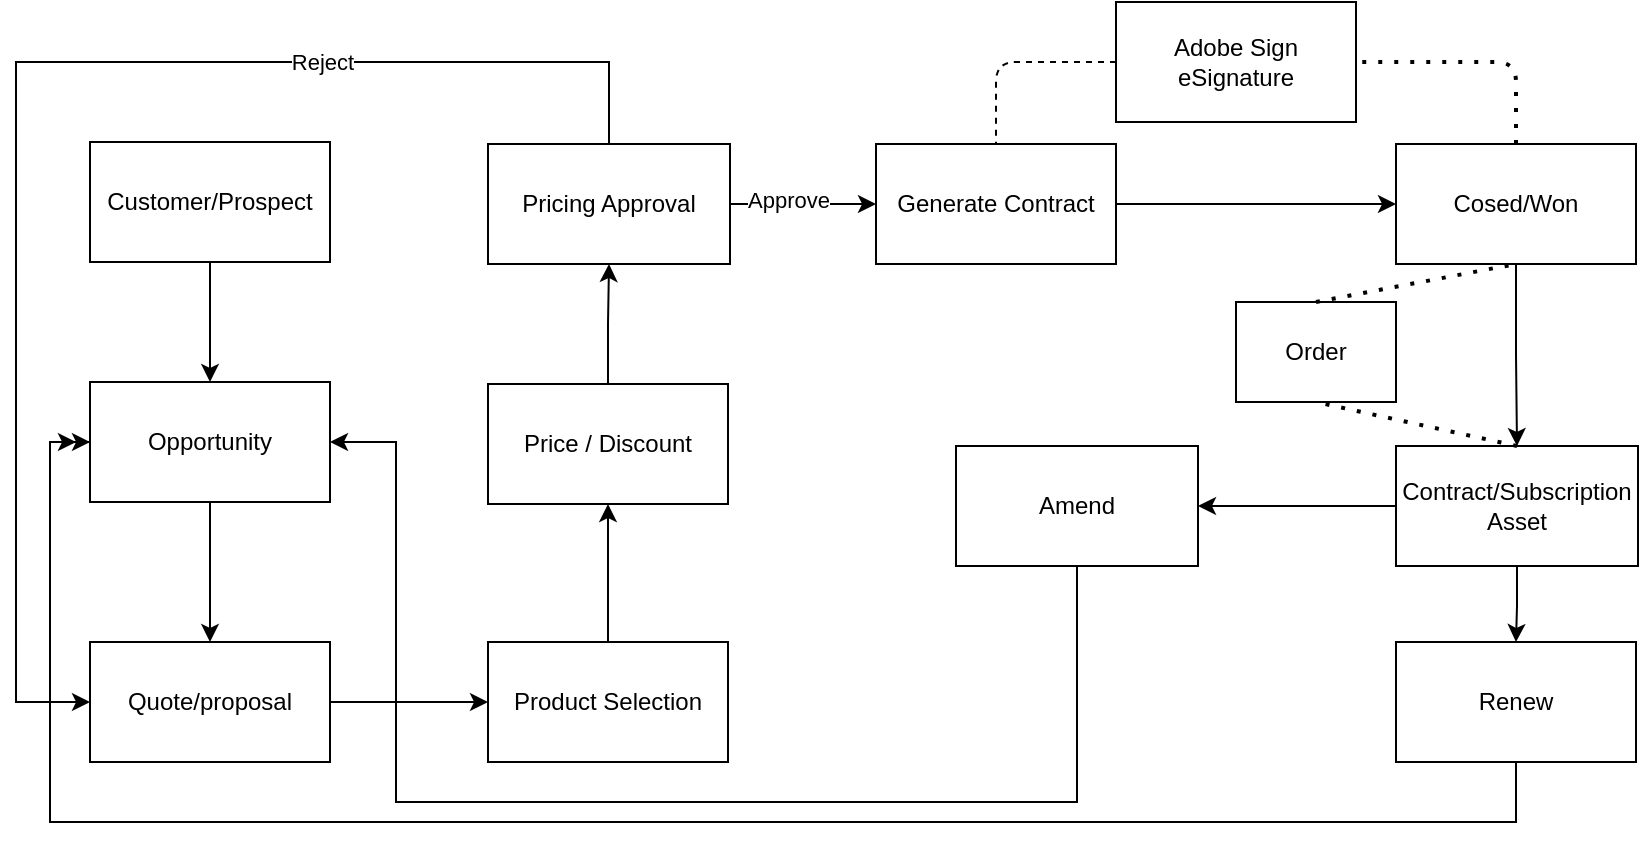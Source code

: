 <mxfile version="14.6.0" type="github">
  <diagram id="LYZMTI5ueJa55X82VWH2" name="Page-1">
    <mxGraphModel dx="1186" dy="796" grid="1" gridSize="10" guides="1" tooltips="1" connect="1" arrows="1" fold="1" page="1" pageScale="1" pageWidth="850" pageHeight="1100" math="0" shadow="0">
      <root>
        <mxCell id="0" />
        <mxCell id="1" parent="0" />
        <mxCell id="n9momN5kFkzfDqS1wyuu-22" style="edgeStyle=orthogonalEdgeStyle;rounded=0;orthogonalLoop=1;jettySize=auto;html=1;entryX=0.5;entryY=0;entryDx=0;entryDy=0;" edge="1" parent="1" source="n9momN5kFkzfDqS1wyuu-1" target="n9momN5kFkzfDqS1wyuu-2">
          <mxGeometry relative="1" as="geometry" />
        </mxCell>
        <mxCell id="n9momN5kFkzfDqS1wyuu-1" value="Customer/Prospect" style="rounded=0;whiteSpace=wrap;html=1;" vertex="1" parent="1">
          <mxGeometry x="57" y="120" width="120" height="60" as="geometry" />
        </mxCell>
        <mxCell id="n9momN5kFkzfDqS1wyuu-23" style="edgeStyle=orthogonalEdgeStyle;rounded=0;orthogonalLoop=1;jettySize=auto;html=1;entryX=0.5;entryY=0;entryDx=0;entryDy=0;" edge="1" parent="1" source="n9momN5kFkzfDqS1wyuu-2" target="n9momN5kFkzfDqS1wyuu-3">
          <mxGeometry relative="1" as="geometry" />
        </mxCell>
        <mxCell id="n9momN5kFkzfDqS1wyuu-49" style="edgeStyle=orthogonalEdgeStyle;rounded=0;orthogonalLoop=1;jettySize=auto;html=1;" edge="1" parent="1" source="n9momN5kFkzfDqS1wyuu-2">
          <mxGeometry relative="1" as="geometry">
            <mxPoint x="50" y="270" as="targetPoint" />
          </mxGeometry>
        </mxCell>
        <mxCell id="n9momN5kFkzfDqS1wyuu-2" value="Opportunity" style="rounded=0;whiteSpace=wrap;html=1;" vertex="1" parent="1">
          <mxGeometry x="57" y="240" width="120" height="60" as="geometry" />
        </mxCell>
        <mxCell id="n9momN5kFkzfDqS1wyuu-28" value="" style="edgeStyle=orthogonalEdgeStyle;rounded=0;orthogonalLoop=1;jettySize=auto;html=1;" edge="1" parent="1" source="n9momN5kFkzfDqS1wyuu-3" target="n9momN5kFkzfDqS1wyuu-4">
          <mxGeometry relative="1" as="geometry" />
        </mxCell>
        <mxCell id="n9momN5kFkzfDqS1wyuu-3" value="Quote/proposal" style="rounded=0;whiteSpace=wrap;html=1;" vertex="1" parent="1">
          <mxGeometry x="57" y="370" width="120" height="60" as="geometry" />
        </mxCell>
        <mxCell id="n9momN5kFkzfDqS1wyuu-15" style="edgeStyle=orthogonalEdgeStyle;rounded=0;orthogonalLoop=1;jettySize=auto;html=1;entryX=0.5;entryY=1;entryDx=0;entryDy=0;" edge="1" parent="1" source="n9momN5kFkzfDqS1wyuu-4" target="n9momN5kFkzfDqS1wyuu-5">
          <mxGeometry relative="1" as="geometry" />
        </mxCell>
        <mxCell id="n9momN5kFkzfDqS1wyuu-4" value="Product Selection" style="rounded=0;whiteSpace=wrap;html=1;" vertex="1" parent="1">
          <mxGeometry x="256" y="370" width="120" height="60" as="geometry" />
        </mxCell>
        <mxCell id="n9momN5kFkzfDqS1wyuu-25" style="edgeStyle=orthogonalEdgeStyle;rounded=0;orthogonalLoop=1;jettySize=auto;html=1;entryX=0.5;entryY=1;entryDx=0;entryDy=0;" edge="1" parent="1" source="n9momN5kFkzfDqS1wyuu-5" target="n9momN5kFkzfDqS1wyuu-6">
          <mxGeometry relative="1" as="geometry" />
        </mxCell>
        <mxCell id="n9momN5kFkzfDqS1wyuu-5" value="Price / Discount" style="rounded=0;whiteSpace=wrap;html=1;" vertex="1" parent="1">
          <mxGeometry x="256" y="241" width="120" height="60" as="geometry" />
        </mxCell>
        <mxCell id="n9momN5kFkzfDqS1wyuu-17" style="edgeStyle=orthogonalEdgeStyle;rounded=0;orthogonalLoop=1;jettySize=auto;html=1;entryX=0;entryY=0.5;entryDx=0;entryDy=0;" edge="1" parent="1" source="n9momN5kFkzfDqS1wyuu-6" target="n9momN5kFkzfDqS1wyuu-11">
          <mxGeometry relative="1" as="geometry" />
        </mxCell>
        <mxCell id="n9momN5kFkzfDqS1wyuu-55" value="Approve" style="edgeLabel;html=1;align=center;verticalAlign=middle;resizable=0;points=[];" vertex="1" connectable="0" parent="n9momN5kFkzfDqS1wyuu-17">
          <mxGeometry x="-0.2" y="2" relative="1" as="geometry">
            <mxPoint as="offset" />
          </mxGeometry>
        </mxCell>
        <mxCell id="n9momN5kFkzfDqS1wyuu-53" style="edgeStyle=orthogonalEdgeStyle;rounded=0;orthogonalLoop=1;jettySize=auto;html=1;entryX=0;entryY=0.5;entryDx=0;entryDy=0;" edge="1" parent="1" source="n9momN5kFkzfDqS1wyuu-6" target="n9momN5kFkzfDqS1wyuu-3">
          <mxGeometry relative="1" as="geometry">
            <Array as="points">
              <mxPoint x="317" y="80" />
              <mxPoint x="20" y="80" />
              <mxPoint x="20" y="400" />
            </Array>
          </mxGeometry>
        </mxCell>
        <mxCell id="n9momN5kFkzfDqS1wyuu-54" value="Reject" style="edgeLabel;html=1;align=center;verticalAlign=middle;resizable=0;points=[];" vertex="1" connectable="0" parent="n9momN5kFkzfDqS1wyuu-53">
          <mxGeometry x="-0.466" relative="1" as="geometry">
            <mxPoint x="1" as="offset" />
          </mxGeometry>
        </mxCell>
        <mxCell id="n9momN5kFkzfDqS1wyuu-6" value="Pricing Approval" style="rounded=0;whiteSpace=wrap;html=1;" vertex="1" parent="1">
          <mxGeometry x="256" y="121" width="121" height="60" as="geometry" />
        </mxCell>
        <mxCell id="n9momN5kFkzfDqS1wyuu-60" style="edgeStyle=orthogonalEdgeStyle;rounded=0;orthogonalLoop=1;jettySize=auto;html=1;" edge="1" parent="1" source="n9momN5kFkzfDqS1wyuu-11" target="n9momN5kFkzfDqS1wyuu-13">
          <mxGeometry relative="1" as="geometry" />
        </mxCell>
        <mxCell id="n9momN5kFkzfDqS1wyuu-11" value="Generate Contract" style="rounded=0;whiteSpace=wrap;html=1;" vertex="1" parent="1">
          <mxGeometry x="450" y="121" width="120" height="60" as="geometry" />
        </mxCell>
        <mxCell id="n9momN5kFkzfDqS1wyuu-12" value="Adobe Sign&lt;br&gt;eSignature" style="rounded=0;whiteSpace=wrap;html=1;" vertex="1" parent="1">
          <mxGeometry x="570" y="50" width="120" height="60" as="geometry" />
        </mxCell>
        <mxCell id="n9momN5kFkzfDqS1wyuu-33" style="edgeStyle=orthogonalEdgeStyle;rounded=0;orthogonalLoop=1;jettySize=auto;html=1;entryX=0.5;entryY=0;entryDx=0;entryDy=0;" edge="1" parent="1" source="n9momN5kFkzfDqS1wyuu-13" target="n9momN5kFkzfDqS1wyuu-29">
          <mxGeometry relative="1" as="geometry" />
        </mxCell>
        <mxCell id="n9momN5kFkzfDqS1wyuu-13" value="Cosed/Won" style="rounded=0;whiteSpace=wrap;html=1;" vertex="1" parent="1">
          <mxGeometry x="710" y="121" width="120" height="60" as="geometry" />
        </mxCell>
        <mxCell id="n9momN5kFkzfDqS1wyuu-43" style="edgeStyle=orthogonalEdgeStyle;rounded=0;orthogonalLoop=1;jettySize=auto;html=1;entryX=1;entryY=0.5;entryDx=0;entryDy=0;" edge="1" parent="1" source="n9momN5kFkzfDqS1wyuu-29" target="n9momN5kFkzfDqS1wyuu-41">
          <mxGeometry relative="1" as="geometry" />
        </mxCell>
        <mxCell id="n9momN5kFkzfDqS1wyuu-44" style="edgeStyle=orthogonalEdgeStyle;rounded=0;orthogonalLoop=1;jettySize=auto;html=1;entryX=0.5;entryY=0;entryDx=0;entryDy=0;" edge="1" parent="1" source="n9momN5kFkzfDqS1wyuu-29" target="n9momN5kFkzfDqS1wyuu-37">
          <mxGeometry relative="1" as="geometry" />
        </mxCell>
        <mxCell id="n9momN5kFkzfDqS1wyuu-29" value="Contract/Subscription&lt;br&gt;Asset" style="rounded=0;whiteSpace=wrap;html=1;" vertex="1" parent="1">
          <mxGeometry x="710" y="272" width="121" height="60" as="geometry" />
        </mxCell>
        <mxCell id="n9momN5kFkzfDqS1wyuu-34" value="Order" style="rounded=0;whiteSpace=wrap;html=1;" vertex="1" parent="1">
          <mxGeometry x="630" y="200" width="80" height="50" as="geometry" />
        </mxCell>
        <mxCell id="n9momN5kFkzfDqS1wyuu-45" style="edgeStyle=orthogonalEdgeStyle;rounded=0;orthogonalLoop=1;jettySize=auto;html=1;entryX=0;entryY=0.5;entryDx=0;entryDy=0;" edge="1" parent="1" source="n9momN5kFkzfDqS1wyuu-37" target="n9momN5kFkzfDqS1wyuu-2">
          <mxGeometry relative="1" as="geometry">
            <Array as="points">
              <mxPoint x="770" y="460" />
              <mxPoint x="37" y="460" />
              <mxPoint x="37" y="270" />
            </Array>
          </mxGeometry>
        </mxCell>
        <mxCell id="n9momN5kFkzfDqS1wyuu-37" value="Renew&lt;span style=&quot;color: rgba(0 , 0 , 0 , 0) ; font-family: monospace ; font-size: 0px&quot;&gt;%3CmxGraphModel%3E%3Croot%3E%3CmxCell%20id%3D%220%22%2F%3E%3CmxCell%20id%3D%221%22%20parent%3D%220%22%2F%3E%3CmxCell%20id%3D%222%22%20value%3D%22Generate%20Contract%22%20style%3D%22rounded%3D0%3BwhiteSpace%3Dwrap%3Bhtml%3D1%3B%22%20vertex%3D%221%22%20parent%3D%221%22%3E%3CmxGeometry%20x%3D%22417%22%20y%3D%22121%22%20width%3D%22120%22%20height%3D%2260%22%20as%3D%22geometry%22%2F%3E%3C%2FmxCell%3E%3C%2Froot%3E%3C%2FmxGraphModel%3E&lt;/span&gt;" style="rounded=0;whiteSpace=wrap;html=1;" vertex="1" parent="1">
          <mxGeometry x="710" y="370" width="120" height="60" as="geometry" />
        </mxCell>
        <mxCell id="n9momN5kFkzfDqS1wyuu-56" style="edgeStyle=orthogonalEdgeStyle;rounded=0;orthogonalLoop=1;jettySize=auto;html=1;entryX=1;entryY=0.5;entryDx=0;entryDy=0;" edge="1" parent="1" source="n9momN5kFkzfDqS1wyuu-41" target="n9momN5kFkzfDqS1wyuu-2">
          <mxGeometry relative="1" as="geometry">
            <Array as="points">
              <mxPoint x="551" y="450" />
              <mxPoint x="210" y="450" />
              <mxPoint x="210" y="270" />
            </Array>
          </mxGeometry>
        </mxCell>
        <mxCell id="n9momN5kFkzfDqS1wyuu-41" value="Amend" style="rounded=0;whiteSpace=wrap;html=1;" vertex="1" parent="1">
          <mxGeometry x="490" y="272" width="121" height="60" as="geometry" />
        </mxCell>
        <mxCell id="n9momN5kFkzfDqS1wyuu-58" value="" style="endArrow=none;dashed=1;html=1;dashPattern=1 3;strokeWidth=2;entryX=0.5;entryY=1;entryDx=0;entryDy=0;exitX=0.5;exitY=0;exitDx=0;exitDy=0;" edge="1" parent="1" source="n9momN5kFkzfDqS1wyuu-34" target="n9momN5kFkzfDqS1wyuu-13">
          <mxGeometry width="50" height="50" relative="1" as="geometry">
            <mxPoint x="430" y="430" as="sourcePoint" />
            <mxPoint x="480" y="380" as="targetPoint" />
          </mxGeometry>
        </mxCell>
        <mxCell id="n9momN5kFkzfDqS1wyuu-59" value="" style="endArrow=none;dashed=1;html=1;dashPattern=1 3;strokeWidth=2;entryX=0.5;entryY=1;entryDx=0;entryDy=0;exitX=0.5;exitY=0;exitDx=0;exitDy=0;" edge="1" parent="1" source="n9momN5kFkzfDqS1wyuu-29" target="n9momN5kFkzfDqS1wyuu-34">
          <mxGeometry width="50" height="50" relative="1" as="geometry">
            <mxPoint x="430" y="430" as="sourcePoint" />
            <mxPoint x="480" y="380" as="targetPoint" />
          </mxGeometry>
        </mxCell>
        <mxCell id="n9momN5kFkzfDqS1wyuu-61" value="" style="endArrow=none;dashed=1;html=1;entryX=0.5;entryY=0;entryDx=0;entryDy=0;exitX=0;exitY=0.5;exitDx=0;exitDy=0;" edge="1" parent="1" source="n9momN5kFkzfDqS1wyuu-12" target="n9momN5kFkzfDqS1wyuu-11">
          <mxGeometry width="50" height="50" relative="1" as="geometry">
            <mxPoint x="430" y="430" as="sourcePoint" />
            <mxPoint x="480" y="380" as="targetPoint" />
            <Array as="points">
              <mxPoint x="510" y="80" />
            </Array>
          </mxGeometry>
        </mxCell>
        <mxCell id="n9momN5kFkzfDqS1wyuu-62" value="" style="endArrow=none;dashed=1;html=1;dashPattern=1 3;strokeWidth=2;entryX=1;entryY=0.5;entryDx=0;entryDy=0;exitX=0.5;exitY=0;exitDx=0;exitDy=0;" edge="1" parent="1" source="n9momN5kFkzfDqS1wyuu-13" target="n9momN5kFkzfDqS1wyuu-12">
          <mxGeometry width="50" height="50" relative="1" as="geometry">
            <mxPoint x="430" y="430" as="sourcePoint" />
            <mxPoint x="480" y="380" as="targetPoint" />
            <Array as="points">
              <mxPoint x="770" y="80" />
            </Array>
          </mxGeometry>
        </mxCell>
      </root>
    </mxGraphModel>
  </diagram>
</mxfile>
